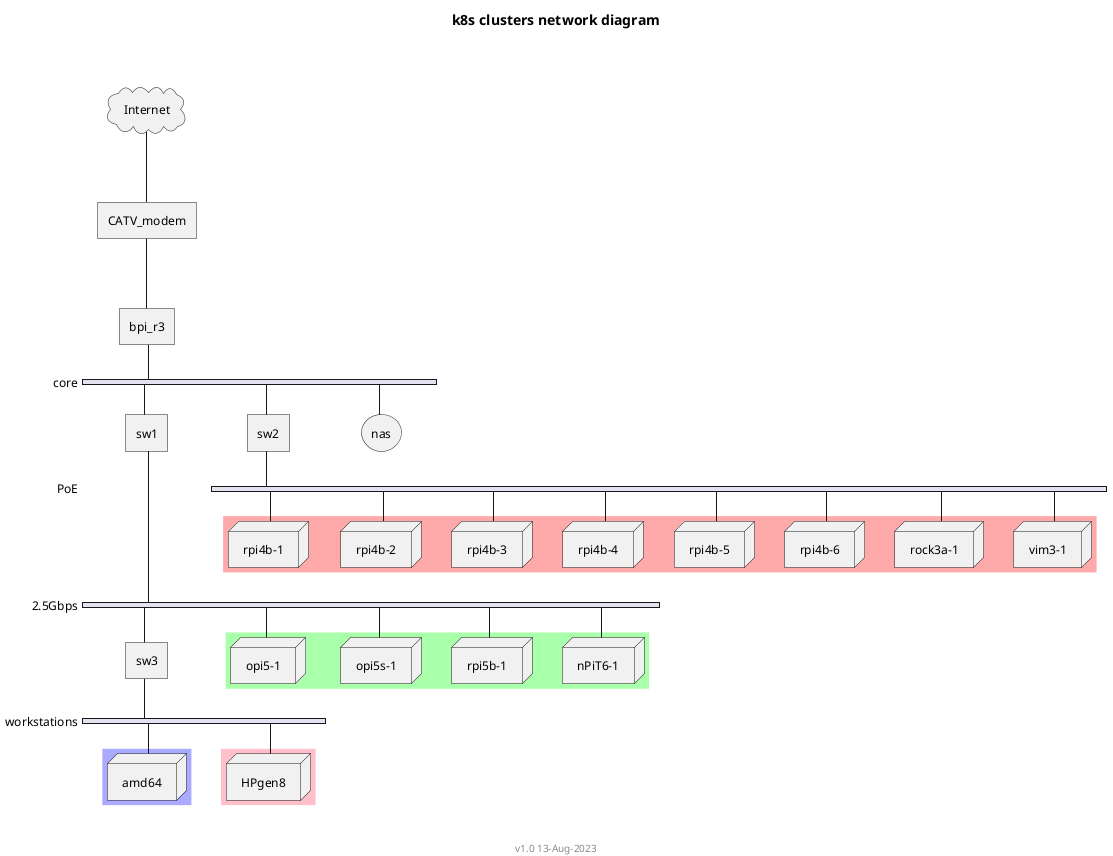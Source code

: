 @startuml AVA Network Wiring

title k8s clusters network diagram
footer v1.0 13-Aug-2023  

skinparam handwritten false

nwdiag {
    Internet [ shape = cloud];
    Internet -- CATV_modem
    CATV_modem -- bpi_r3

    network core {
        bpi_r3;
        sw1;
        sw2;
        nas [shape = "storage"];
    }
    
    network PoE { 
        group old_k8s {
            color = "#FFaaaa";
            rpi4b-1;
            rpi4b-2;
            rpi4b-3;
            rpi4b-4;
            rpi4b-5;
            rpi4b-6;
            rock3a-1;
            vim3-1;
        }
        sw2;
        rpi4b-1 [shape = "node"];
        rpi4b-2 [shape = "node"];
        rpi4b-3 [shape = "node"];
        rpi4b-4 [shape = "node"];
        rpi4b-5 [shape = "node"];
        rpi4b-6 [shape = "node"];
        rock3a-1 [shape = "node"];
        vim3-1 [shape = "node"];
    }

    network 2.5Gbps {    
        group new_k8s {
            color = "#aaFFaa";
            opi5-1;
            opi5s-1;
            rpi5b-1;
            nPiT6-1;
        }

        sw1;
        sw3;
        opi5-1 [shape = "node"];
        opi5s-1 [shape = "node"];
        rpi5b-1 [shape = "node"];
        nPiT6-1 [shape = "node"];
    }

    network workstations {
        group single_node {
            color = "#aaaaFF";
            amd64;
        }       

        group openstack {
            color = "Pink";
            HPgen8;
        }       

        sw3;
        HPgen8 [shape = "node"];
        amd64 [shape = "node"];
    }

}
@enduml